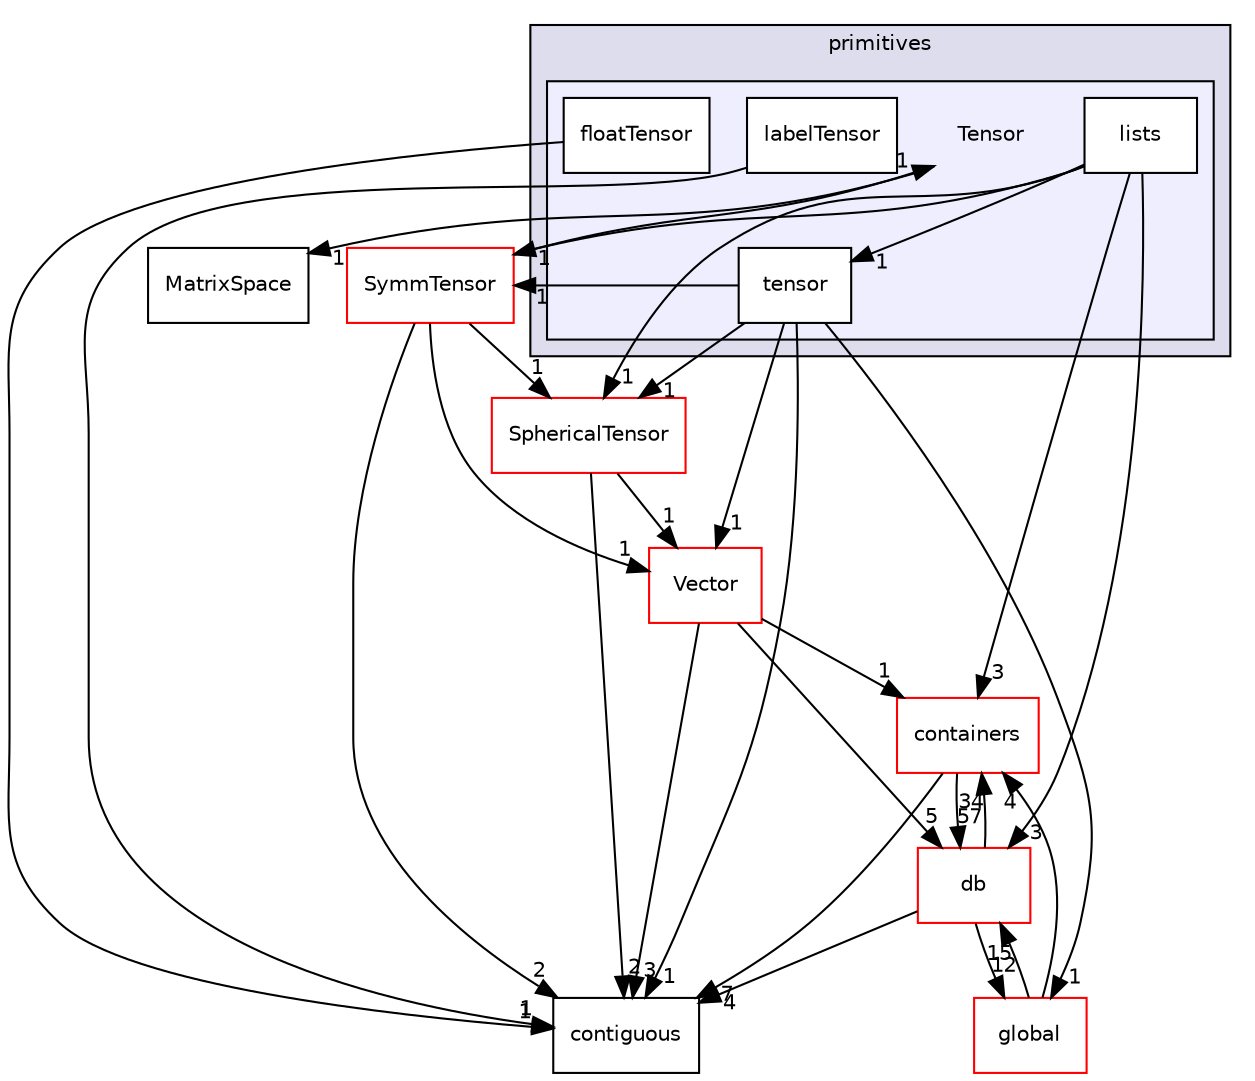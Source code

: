 digraph "src/OpenFOAM/primitives/Tensor" {
  bgcolor=transparent;
  compound=true
  node [ fontsize="10", fontname="Helvetica"];
  edge [ labelfontsize="10", labelfontname="Helvetica"];
  subgraph clusterdir_3e50f45338116b169052b428016851aa {
    graph [ bgcolor="#ddddee", pencolor="black", label="primitives" fontname="Helvetica", fontsize="10", URL="dir_3e50f45338116b169052b428016851aa.html"]
  subgraph clusterdir_15da0e2a135f43ffeb4645c968ce8ac7 {
    graph [ bgcolor="#eeeeff", pencolor="black", label="" URL="dir_15da0e2a135f43ffeb4645c968ce8ac7.html"];
    dir_15da0e2a135f43ffeb4645c968ce8ac7 [shape=plaintext label="Tensor"];
    dir_62f7029a063305f6849b466b4779f210 [shape=box label="floatTensor" color="black" fillcolor="white" style="filled" URL="dir_62f7029a063305f6849b466b4779f210.html"];
    dir_dee98ef3c99f88803be6e1d60e8aeb1b [shape=box label="labelTensor" color="black" fillcolor="white" style="filled" URL="dir_dee98ef3c99f88803be6e1d60e8aeb1b.html"];
    dir_eb1e7f3caa8eb9a5ebb4eb1c1b1fdc67 [shape=box label="lists" color="black" fillcolor="white" style="filled" URL="dir_eb1e7f3caa8eb9a5ebb4eb1c1b1fdc67.html"];
    dir_c0cff3d62001c560c873cec26c34e50d [shape=box label="tensor" color="black" fillcolor="white" style="filled" URL="dir_c0cff3d62001c560c873cec26c34e50d.html"];
  }
  }
  dir_19d0872053bde092be81d7fe3f56cbf7 [shape=box label="containers" color="red" URL="dir_19d0872053bde092be81d7fe3f56cbf7.html"];
  dir_6ef5fbba1c02603637a533e2f686aa62 [shape=box label="Vector" color="red" URL="dir_6ef5fbba1c02603637a533e2f686aa62.html"];
  dir_63c634f7a7cfd679ac26c67fb30fc32f [shape=box label="db" color="red" URL="dir_63c634f7a7cfd679ac26c67fb30fc32f.html"];
  dir_8583492183f4d27c76555f8f333dd07b [shape=box label="global" color="red" URL="dir_8583492183f4d27c76555f8f333dd07b.html"];
  dir_74bb8d3ac938216a63ff87e7c9cc403c [shape=box label="MatrixSpace" URL="dir_74bb8d3ac938216a63ff87e7c9cc403c.html"];
  dir_b065e1a4bed1b058c87ac57271f42191 [shape=box label="SphericalTensor" color="red" URL="dir_b065e1a4bed1b058c87ac57271f42191.html"];
  dir_1b29830830533868fb04f0e807b2ad78 [shape=box label="contiguous" URL="dir_1b29830830533868fb04f0e807b2ad78.html"];
  dir_1dd80385453c5b0e9d626c2fdc4e90dc [shape=box label="SymmTensor" color="red" URL="dir_1dd80385453c5b0e9d626c2fdc4e90dc.html"];
  dir_eb1e7f3caa8eb9a5ebb4eb1c1b1fdc67->dir_19d0872053bde092be81d7fe3f56cbf7 [headlabel="3", labeldistance=1.5 headhref="dir_002420_001902.html"];
  dir_eb1e7f3caa8eb9a5ebb4eb1c1b1fdc67->dir_63c634f7a7cfd679ac26c67fb30fc32f [headlabel="3", labeldistance=1.5 headhref="dir_002420_001953.html"];
  dir_eb1e7f3caa8eb9a5ebb4eb1c1b1fdc67->dir_b065e1a4bed1b058c87ac57271f42191 [headlabel="1", labeldistance=1.5 headhref="dir_002420_002397.html"];
  dir_eb1e7f3caa8eb9a5ebb4eb1c1b1fdc67->dir_c0cff3d62001c560c873cec26c34e50d [headlabel="1", labeldistance=1.5 headhref="dir_002420_002421.html"];
  dir_eb1e7f3caa8eb9a5ebb4eb1c1b1fdc67->dir_1dd80385453c5b0e9d626c2fdc4e90dc [headlabel="1", labeldistance=1.5 headhref="dir_002420_002412.html"];
  dir_19d0872053bde092be81d7fe3f56cbf7->dir_63c634f7a7cfd679ac26c67fb30fc32f [headlabel="57", labeldistance=1.5 headhref="dir_001902_001953.html"];
  dir_19d0872053bde092be81d7fe3f56cbf7->dir_1b29830830533868fb04f0e807b2ad78 [headlabel="7", labeldistance=1.5 headhref="dir_001902_002334.html"];
  dir_15da0e2a135f43ffeb4645c968ce8ac7->dir_74bb8d3ac938216a63ff87e7c9cc403c [headlabel="1", labeldistance=1.5 headhref="dir_002417_002367.html"];
  dir_6ef5fbba1c02603637a533e2f686aa62->dir_19d0872053bde092be81d7fe3f56cbf7 [headlabel="1", labeldistance=1.5 headhref="dir_002427_001902.html"];
  dir_6ef5fbba1c02603637a533e2f686aa62->dir_63c634f7a7cfd679ac26c67fb30fc32f [headlabel="5", labeldistance=1.5 headhref="dir_002427_001953.html"];
  dir_6ef5fbba1c02603637a533e2f686aa62->dir_1b29830830533868fb04f0e807b2ad78 [headlabel="3", labeldistance=1.5 headhref="dir_002427_002334.html"];
  dir_63c634f7a7cfd679ac26c67fb30fc32f->dir_19d0872053bde092be81d7fe3f56cbf7 [headlabel="34", labeldistance=1.5 headhref="dir_001953_001902.html"];
  dir_63c634f7a7cfd679ac26c67fb30fc32f->dir_8583492183f4d27c76555f8f333dd07b [headlabel="12", labeldistance=1.5 headhref="dir_001953_002097.html"];
  dir_63c634f7a7cfd679ac26c67fb30fc32f->dir_1b29830830533868fb04f0e807b2ad78 [headlabel="4", labeldistance=1.5 headhref="dir_001953_002334.html"];
  dir_8583492183f4d27c76555f8f333dd07b->dir_19d0872053bde092be81d7fe3f56cbf7 [headlabel="4", labeldistance=1.5 headhref="dir_002097_001902.html"];
  dir_8583492183f4d27c76555f8f333dd07b->dir_63c634f7a7cfd679ac26c67fb30fc32f [headlabel="15", labeldistance=1.5 headhref="dir_002097_001953.html"];
  dir_62f7029a063305f6849b466b4779f210->dir_1b29830830533868fb04f0e807b2ad78 [headlabel="1", labeldistance=1.5 headhref="dir_002418_002334.html"];
  dir_b065e1a4bed1b058c87ac57271f42191->dir_6ef5fbba1c02603637a533e2f686aa62 [headlabel="1", labeldistance=1.5 headhref="dir_002397_002427.html"];
  dir_b065e1a4bed1b058c87ac57271f42191->dir_1b29830830533868fb04f0e807b2ad78 [headlabel="2", labeldistance=1.5 headhref="dir_002397_002334.html"];
  dir_dee98ef3c99f88803be6e1d60e8aeb1b->dir_1b29830830533868fb04f0e807b2ad78 [headlabel="1", labeldistance=1.5 headhref="dir_002419_002334.html"];
  dir_c0cff3d62001c560c873cec26c34e50d->dir_6ef5fbba1c02603637a533e2f686aa62 [headlabel="1", labeldistance=1.5 headhref="dir_002421_002427.html"];
  dir_c0cff3d62001c560c873cec26c34e50d->dir_8583492183f4d27c76555f8f333dd07b [headlabel="1", labeldistance=1.5 headhref="dir_002421_002097.html"];
  dir_c0cff3d62001c560c873cec26c34e50d->dir_b065e1a4bed1b058c87ac57271f42191 [headlabel="1", labeldistance=1.5 headhref="dir_002421_002397.html"];
  dir_c0cff3d62001c560c873cec26c34e50d->dir_1b29830830533868fb04f0e807b2ad78 [headlabel="1", labeldistance=1.5 headhref="dir_002421_002334.html"];
  dir_c0cff3d62001c560c873cec26c34e50d->dir_1dd80385453c5b0e9d626c2fdc4e90dc [headlabel="1", labeldistance=1.5 headhref="dir_002421_002412.html"];
  dir_1dd80385453c5b0e9d626c2fdc4e90dc->dir_15da0e2a135f43ffeb4645c968ce8ac7 [headlabel="1", labeldistance=1.5 headhref="dir_002412_002417.html"];
  dir_1dd80385453c5b0e9d626c2fdc4e90dc->dir_6ef5fbba1c02603637a533e2f686aa62 [headlabel="1", labeldistance=1.5 headhref="dir_002412_002427.html"];
  dir_1dd80385453c5b0e9d626c2fdc4e90dc->dir_b065e1a4bed1b058c87ac57271f42191 [headlabel="1", labeldistance=1.5 headhref="dir_002412_002397.html"];
  dir_1dd80385453c5b0e9d626c2fdc4e90dc->dir_1b29830830533868fb04f0e807b2ad78 [headlabel="2", labeldistance=1.5 headhref="dir_002412_002334.html"];
}
